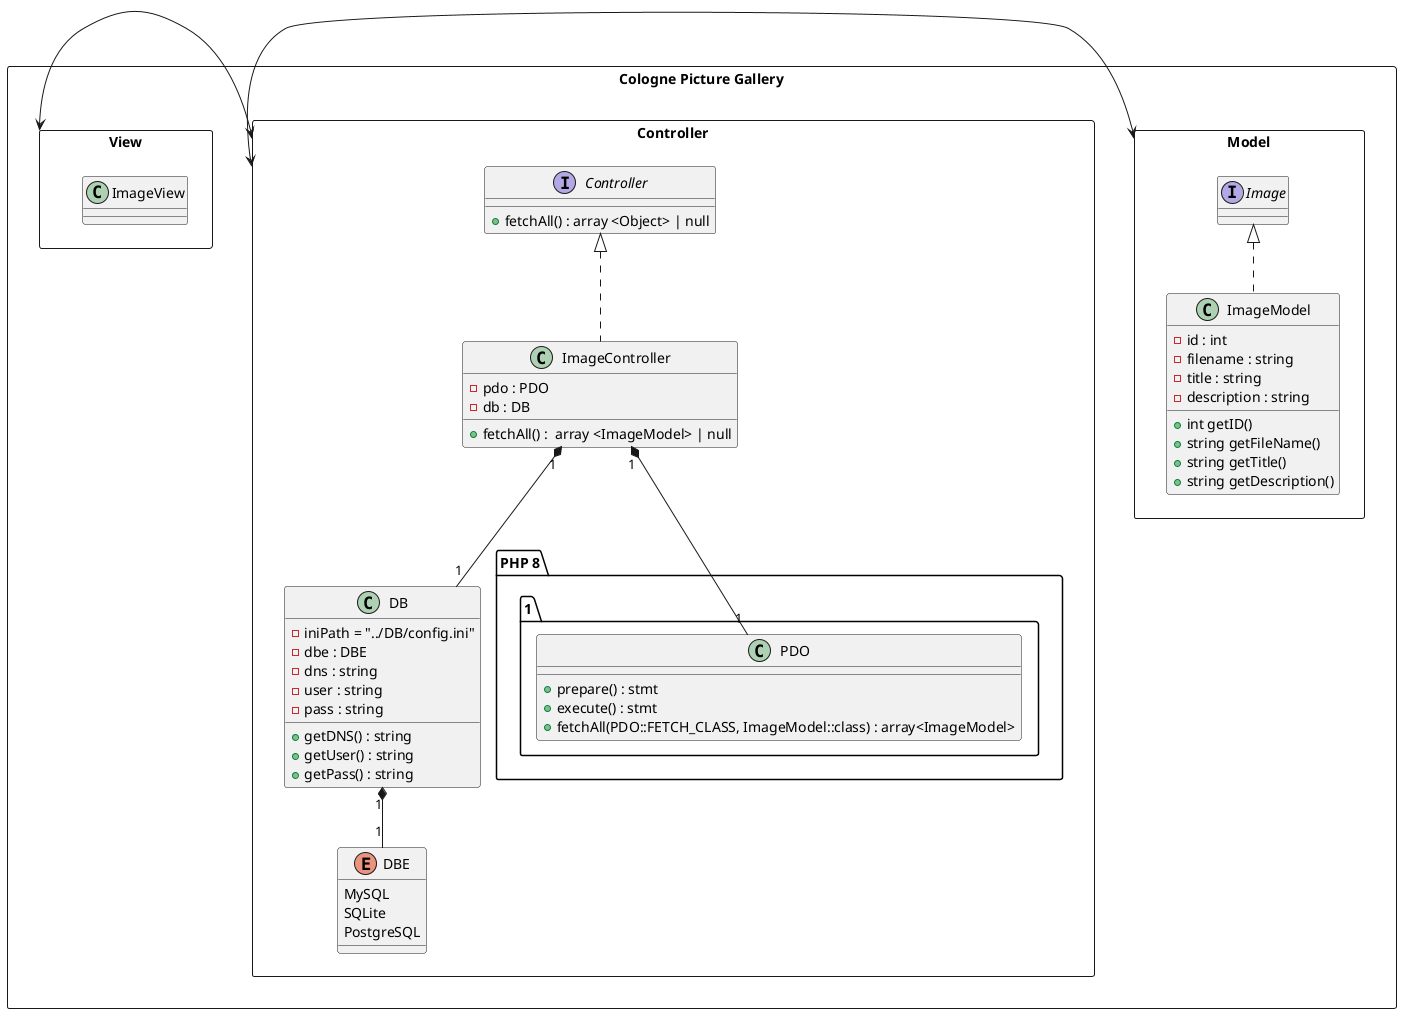 @startuml
rectangle "Cologne Picture Gallery" {
rectangle Model{
class ImageModel implements Image {
    - id : int 
    - filename : string
    - title : string
    - description : string
    + int getID()
    + string getFileName()
    + string getTitle()
    + string getDescription()
}
}

rectangle "Controller" as C {
class DB {
    - iniPath = "../DB/config.ini"
    - dbe : DBE
    - dns : string
    - user : string 
    - pass : string
    + getDNS() : string
    + getUser() : string
    + getPass() : string
}

interface Controller {
    + fetchAll() : array <Object> | null
}

class ImageController implements Controller{
    - pdo : PDO
    - db : DB
    + fetchAll() :  array <ImageModel> | null

}

package "PHP 8.1" <<Folder>> {
    class PDO {
        + prepare() : stmt
        + execute() : stmt
        + fetchAll(PDO::FETCH_CLASS, ImageModel::class) : array<ImageModel>
    }
}

enum DBE{
    MySQL
    SQLite
    PostgreSQL
}

ImageController "1" *-- "1" PDO
DB "1" *-- "1" DBE
ImageController "1" *-- "1" DB
} 


rectangle View {
    class ImageView {

    }
}

View <-> C
C <-> Model 

}
@enduml
